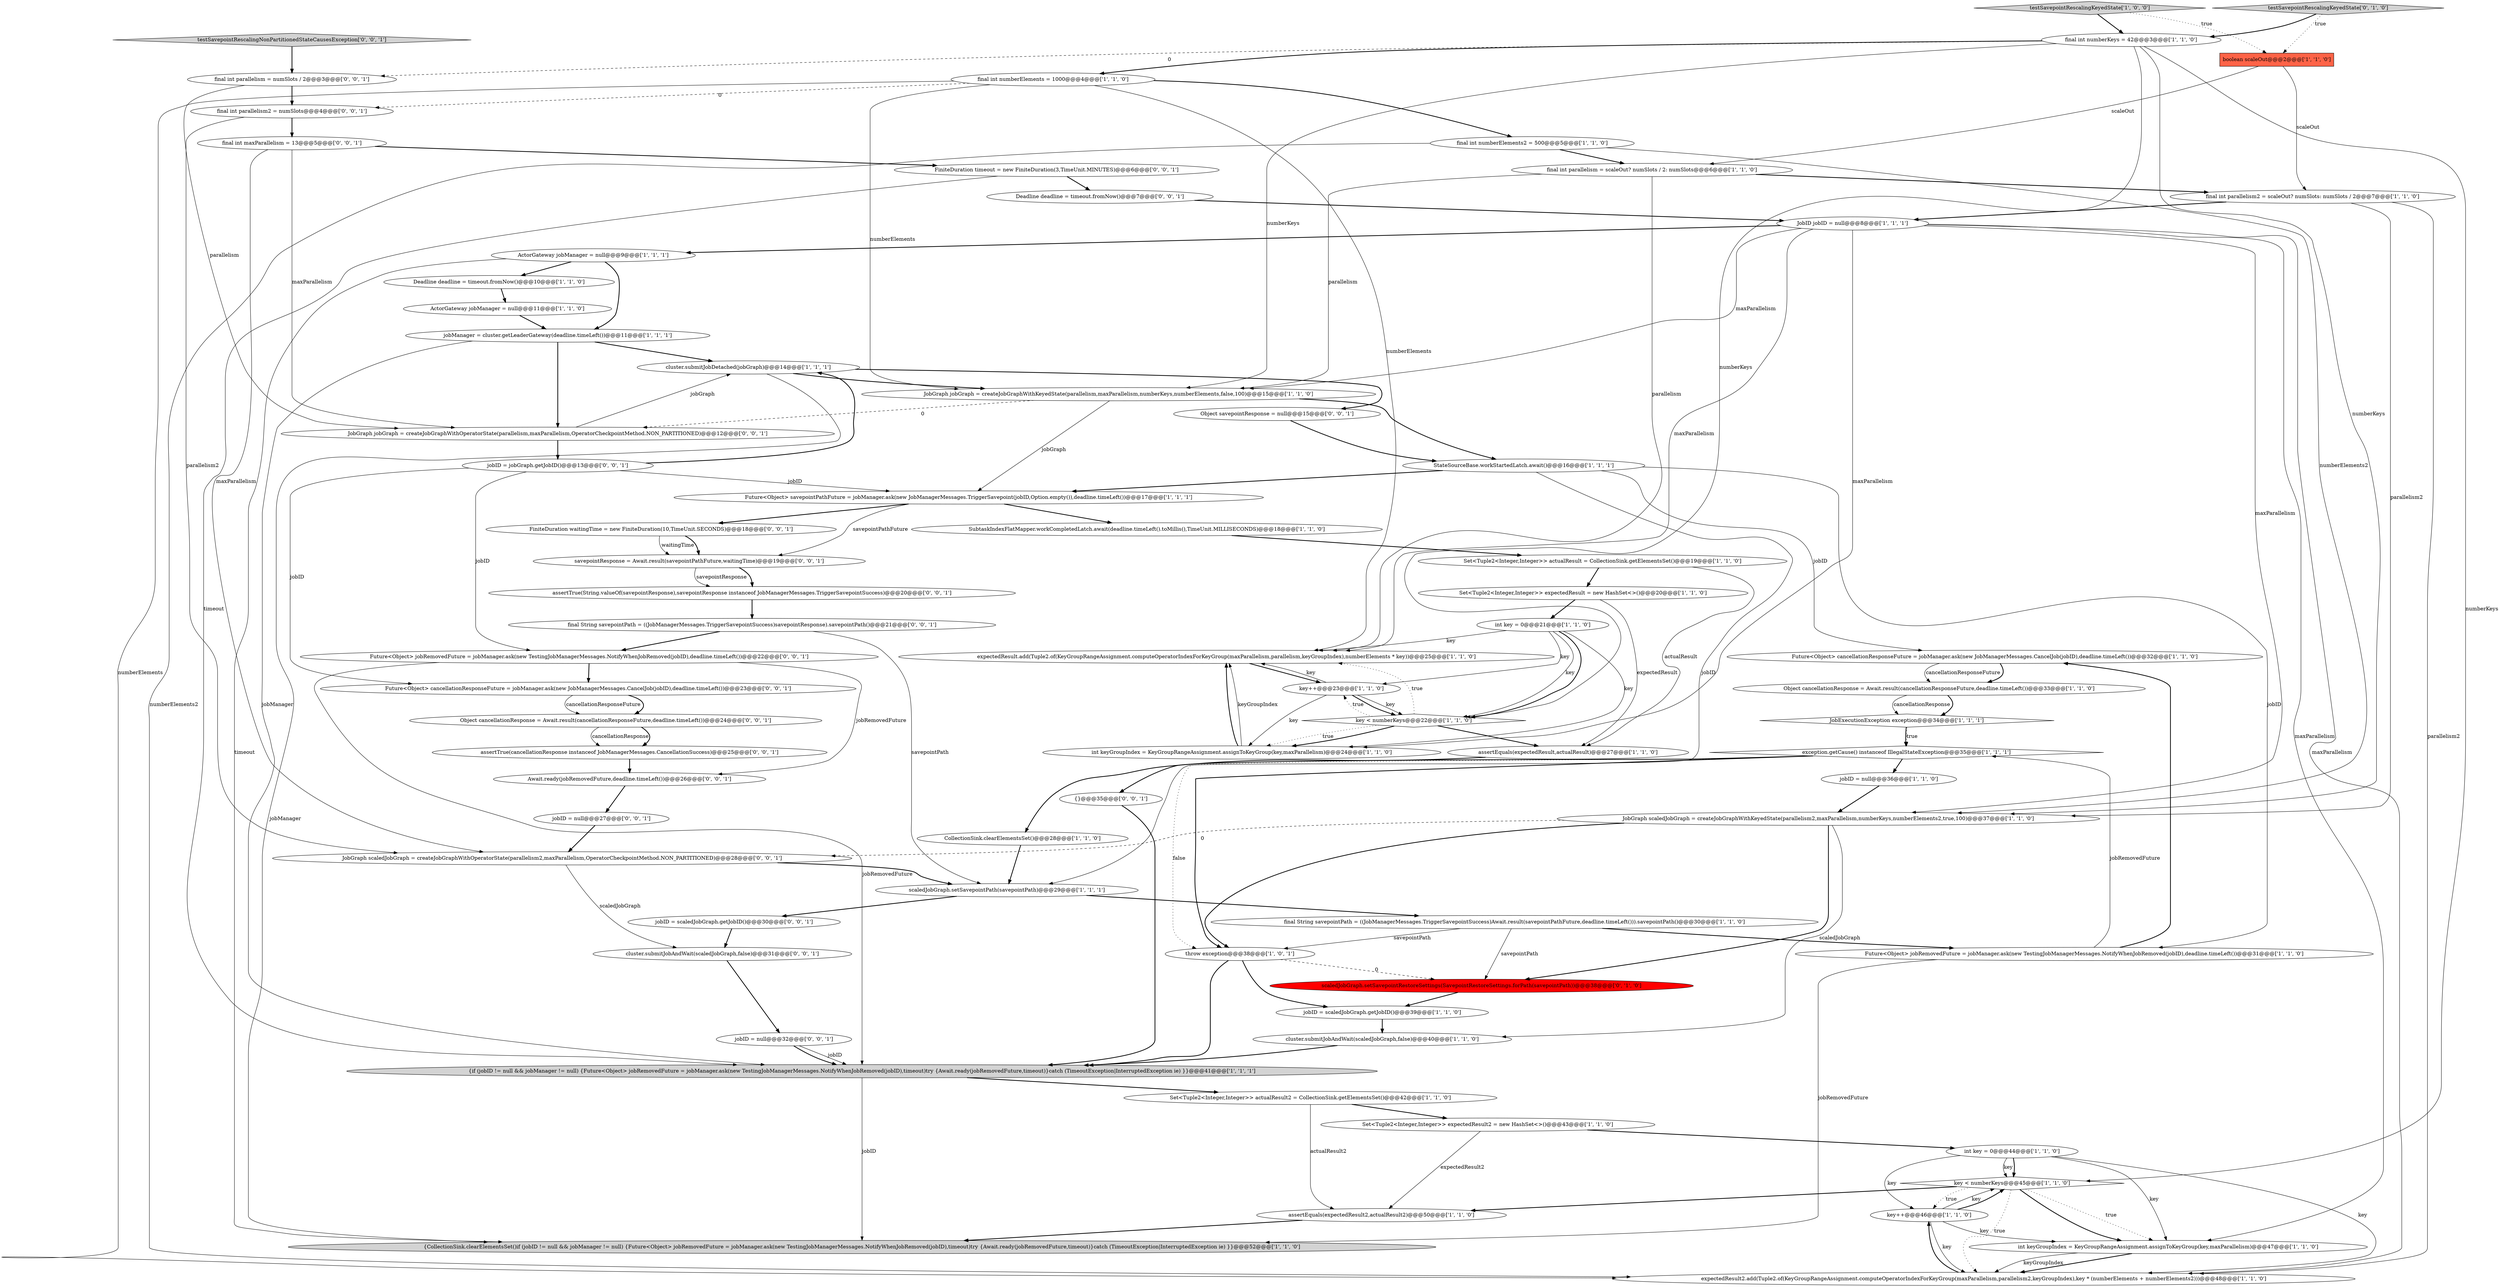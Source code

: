 digraph {
3 [style = filled, label = "{if (jobID != null && jobManager != null) {Future<Object> jobRemovedFuture = jobManager.ask(new TestingJobManagerMessages.NotifyWhenJobRemoved(jobID),timeout)try {Await.ready(jobRemovedFuture,timeout)}catch (TimeoutException|InterruptedException ie) }}@@@41@@@['1', '1', '1']", fillcolor = lightgray, shape = ellipse image = "AAA0AAABBB1BBB"];
57 [style = filled, label = "Future<Object> cancellationResponseFuture = jobManager.ask(new JobManagerMessages.CancelJob(jobID),deadline.timeLeft())@@@23@@@['0', '0', '1']", fillcolor = white, shape = ellipse image = "AAA0AAABBB3BBB"];
0 [style = filled, label = "expectedResult.add(Tuple2.of(KeyGroupRangeAssignment.computeOperatorIndexForKeyGroup(maxParallelism,parallelism,keyGroupIndex),numberElements * key))@@@25@@@['1', '1', '0']", fillcolor = white, shape = ellipse image = "AAA0AAABBB1BBB"];
70 [style = filled, label = "Await.ready(jobRemovedFuture,deadline.timeLeft())@@@26@@@['0', '0', '1']", fillcolor = white, shape = ellipse image = "AAA0AAABBB3BBB"];
25 [style = filled, label = "Future<Object> cancellationResponseFuture = jobManager.ask(new JobManagerMessages.CancelJob(jobID),deadline.timeLeft())@@@32@@@['1', '1', '0']", fillcolor = white, shape = ellipse image = "AAA0AAABBB1BBB"];
14 [style = filled, label = "int key = 0@@@44@@@['1', '1', '0']", fillcolor = white, shape = ellipse image = "AAA0AAABBB1BBB"];
44 [style = filled, label = "Deadline deadline = timeout.fromNow()@@@10@@@['1', '1', '0']", fillcolor = white, shape = ellipse image = "AAA0AAABBB1BBB"];
30 [style = filled, label = "key < numberKeys@@@45@@@['1', '1', '0']", fillcolor = white, shape = diamond image = "AAA0AAABBB1BBB"];
58 [style = filled, label = "JobGraph scaledJobGraph = createJobGraphWithOperatorState(parallelism2,maxParallelism,OperatorCheckpointMethod.NON_PARTITIONED)@@@28@@@['0', '0', '1']", fillcolor = white, shape = ellipse image = "AAA0AAABBB3BBB"];
17 [style = filled, label = "{CollectionSink.clearElementsSet()if (jobID != null && jobManager != null) {Future<Object> jobRemovedFuture = jobManager.ask(new TestingJobManagerMessages.NotifyWhenJobRemoved(jobID),timeout)try {Await.ready(jobRemovedFuture,timeout)}catch (TimeoutException|InterruptedException ie) }}@@@52@@@['1', '1', '0']", fillcolor = lightgray, shape = ellipse image = "AAA0AAABBB1BBB"];
72 [style = filled, label = "JobGraph jobGraph = createJobGraphWithOperatorState(parallelism,maxParallelism,OperatorCheckpointMethod.NON_PARTITIONED)@@@12@@@['0', '0', '1']", fillcolor = white, shape = ellipse image = "AAA0AAABBB3BBB"];
63 [style = filled, label = "final int parallelism2 = numSlots@@@4@@@['0', '0', '1']", fillcolor = white, shape = ellipse image = "AAA0AAABBB3BBB"];
18 [style = filled, label = "ActorGateway jobManager = null@@@11@@@['1', '1', '0']", fillcolor = white, shape = ellipse image = "AAA0AAABBB1BBB"];
13 [style = filled, label = "JobID jobID = null@@@8@@@['1', '1', '1']", fillcolor = white, shape = ellipse image = "AAA0AAABBB1BBB"];
47 [style = filled, label = "cluster.submitJobDetached(jobGraph)@@@14@@@['1', '1', '1']", fillcolor = white, shape = ellipse image = "AAA0AAABBB1BBB"];
65 [style = filled, label = "final int parallelism = numSlots / 2@@@3@@@['0', '0', '1']", fillcolor = white, shape = ellipse image = "AAA0AAABBB3BBB"];
37 [style = filled, label = "key < numberKeys@@@22@@@['1', '1', '0']", fillcolor = white, shape = diamond image = "AAA0AAABBB1BBB"];
46 [style = filled, label = "key++@@@46@@@['1', '1', '0']", fillcolor = white, shape = ellipse image = "AAA0AAABBB1BBB"];
71 [style = filled, label = "cluster.submitJobAndWait(scaledJobGraph,false)@@@31@@@['0', '0', '1']", fillcolor = white, shape = ellipse image = "AAA0AAABBB3BBB"];
56 [style = filled, label = "{}@@@35@@@['0', '0', '1']", fillcolor = white, shape = ellipse image = "AAA0AAABBB3BBB"];
10 [style = filled, label = "expectedResult2.add(Tuple2.of(KeyGroupRangeAssignment.computeOperatorIndexForKeyGroup(maxParallelism,parallelism2,keyGroupIndex),key * (numberElements + numberElements2)))@@@48@@@['1', '1', '0']", fillcolor = white, shape = ellipse image = "AAA0AAABBB1BBB"];
73 [style = filled, label = "Object cancellationResponse = Await.result(cancellationResponseFuture,deadline.timeLeft())@@@24@@@['0', '0', '1']", fillcolor = white, shape = ellipse image = "AAA0AAABBB3BBB"];
54 [style = filled, label = "jobID = jobGraph.getJobID()@@@13@@@['0', '0', '1']", fillcolor = white, shape = ellipse image = "AAA0AAABBB3BBB"];
50 [style = filled, label = "final String savepointPath = ((JobManagerMessages.TriggerSavepointSuccess)savepointResponse).savepointPath()@@@21@@@['0', '0', '1']", fillcolor = white, shape = ellipse image = "AAA0AAABBB3BBB"];
36 [style = filled, label = "jobManager = cluster.getLeaderGateway(deadline.timeLeft())@@@11@@@['1', '1', '1']", fillcolor = white, shape = ellipse image = "AAA0AAABBB1BBB"];
32 [style = filled, label = "Future<Object> jobRemovedFuture = jobManager.ask(new TestingJobManagerMessages.NotifyWhenJobRemoved(jobID),deadline.timeLeft())@@@31@@@['1', '1', '0']", fillcolor = white, shape = ellipse image = "AAA0AAABBB1BBB"];
12 [style = filled, label = "exception.getCause() instanceof IllegalStateException@@@35@@@['1', '1', '1']", fillcolor = white, shape = diamond image = "AAA0AAABBB1BBB"];
48 [style = filled, label = "scaledJobGraph.setSavepointRestoreSettings(SavepointRestoreSettings.forPath(savepointPath))@@@38@@@['0', '1', '0']", fillcolor = red, shape = ellipse image = "AAA1AAABBB2BBB"];
22 [style = filled, label = "throw exception@@@38@@@['1', '0', '1']", fillcolor = white, shape = ellipse image = "AAA0AAABBB1BBB"];
43 [style = filled, label = "int keyGroupIndex = KeyGroupRangeAssignment.assignToKeyGroup(key,maxParallelism)@@@24@@@['1', '1', '0']", fillcolor = white, shape = ellipse image = "AAA0AAABBB1BBB"];
59 [style = filled, label = "Deadline deadline = timeout.fromNow()@@@7@@@['0', '0', '1']", fillcolor = white, shape = ellipse image = "AAA0AAABBB3BBB"];
9 [style = filled, label = "final int numberKeys = 42@@@3@@@['1', '1', '0']", fillcolor = white, shape = ellipse image = "AAA0AAABBB1BBB"];
53 [style = filled, label = "FiniteDuration waitingTime = new FiniteDuration(10,TimeUnit.SECONDS)@@@18@@@['0', '0', '1']", fillcolor = white, shape = ellipse image = "AAA0AAABBB3BBB"];
20 [style = filled, label = "ActorGateway jobManager = null@@@9@@@['1', '1', '1']", fillcolor = white, shape = ellipse image = "AAA0AAABBB1BBB"];
21 [style = filled, label = "boolean scaleOut@@@2@@@['1', '1', '0']", fillcolor = tomato, shape = box image = "AAA0AAABBB1BBB"];
35 [style = filled, label = "int keyGroupIndex = KeyGroupRangeAssignment.assignToKeyGroup(key,maxParallelism)@@@47@@@['1', '1', '0']", fillcolor = white, shape = ellipse image = "AAA0AAABBB1BBB"];
39 [style = filled, label = "assertEquals(expectedResult2,actualResult2)@@@50@@@['1', '1', '0']", fillcolor = white, shape = ellipse image = "AAA0AAABBB1BBB"];
5 [style = filled, label = "Set<Tuple2<Integer,Integer>> expectedResult2 = new HashSet<>()@@@43@@@['1', '1', '0']", fillcolor = white, shape = ellipse image = "AAA0AAABBB1BBB"];
52 [style = filled, label = "assertTrue(cancellationResponse instanceof JobManagerMessages.CancellationSuccess)@@@25@@@['0', '0', '1']", fillcolor = white, shape = ellipse image = "AAA0AAABBB3BBB"];
15 [style = filled, label = "CollectionSink.clearElementsSet()@@@28@@@['1', '1', '0']", fillcolor = white, shape = ellipse image = "AAA0AAABBB1BBB"];
4 [style = filled, label = "Future<Object> savepointPathFuture = jobManager.ask(new JobManagerMessages.TriggerSavepoint(jobID,Option.empty()),deadline.timeLeft())@@@17@@@['1', '1', '1']", fillcolor = white, shape = ellipse image = "AAA0AAABBB1BBB"];
6 [style = filled, label = "testSavepointRescalingKeyedState['1', '0', '0']", fillcolor = lightgray, shape = diamond image = "AAA0AAABBB1BBB"];
45 [style = filled, label = "Set<Tuple2<Integer,Integer>> actualResult = CollectionSink.getElementsSet()@@@19@@@['1', '1', '0']", fillcolor = white, shape = ellipse image = "AAA0AAABBB1BBB"];
8 [style = filled, label = "jobID = scaledJobGraph.getJobID()@@@39@@@['1', '1', '0']", fillcolor = white, shape = ellipse image = "AAA0AAABBB1BBB"];
62 [style = filled, label = "testSavepointRescalingNonPartitionedStateCausesException['0', '0', '1']", fillcolor = lightgray, shape = diamond image = "AAA0AAABBB3BBB"];
16 [style = filled, label = "Object cancellationResponse = Await.result(cancellationResponseFuture,deadline.timeLeft())@@@33@@@['1', '1', '0']", fillcolor = white, shape = ellipse image = "AAA0AAABBB1BBB"];
68 [style = filled, label = "Object savepointResponse = null@@@15@@@['0', '0', '1']", fillcolor = white, shape = ellipse image = "AAA0AAABBB3BBB"];
11 [style = filled, label = "final int parallelism = scaleOut? numSlots / 2: numSlots@@@6@@@['1', '1', '0']", fillcolor = white, shape = ellipse image = "AAA0AAABBB1BBB"];
29 [style = filled, label = "Set<Tuple2<Integer,Integer>> expectedResult = new HashSet<>()@@@20@@@['1', '1', '0']", fillcolor = white, shape = ellipse image = "AAA0AAABBB1BBB"];
40 [style = filled, label = "SubtaskIndexFlatMapper.workCompletedLatch.await(deadline.timeLeft().toMillis(),TimeUnit.MILLISECONDS)@@@18@@@['1', '1', '0']", fillcolor = white, shape = ellipse image = "AAA0AAABBB1BBB"];
19 [style = filled, label = "final int numberElements2 = 500@@@5@@@['1', '1', '0']", fillcolor = white, shape = ellipse image = "AAA0AAABBB1BBB"];
7 [style = filled, label = "jobID = null@@@36@@@['1', '1', '0']", fillcolor = white, shape = ellipse image = "AAA0AAABBB1BBB"];
61 [style = filled, label = "jobID = scaledJobGraph.getJobID()@@@30@@@['0', '0', '1']", fillcolor = white, shape = ellipse image = "AAA0AAABBB3BBB"];
49 [style = filled, label = "testSavepointRescalingKeyedState['0', '1', '0']", fillcolor = lightgray, shape = diamond image = "AAA0AAABBB2BBB"];
27 [style = filled, label = "JobExecutionException exception@@@34@@@['1', '1', '1']", fillcolor = white, shape = diamond image = "AAA0AAABBB1BBB"];
31 [style = filled, label = "Set<Tuple2<Integer,Integer>> actualResult2 = CollectionSink.getElementsSet()@@@42@@@['1', '1', '0']", fillcolor = white, shape = ellipse image = "AAA0AAABBB1BBB"];
42 [style = filled, label = "final String savepointPath = ((JobManagerMessages.TriggerSavepointSuccess)Await.result(savepointPathFuture,deadline.timeLeft())).savepointPath()@@@30@@@['1', '1', '0']", fillcolor = white, shape = ellipse image = "AAA0AAABBB1BBB"];
33 [style = filled, label = "JobGraph scaledJobGraph = createJobGraphWithKeyedState(parallelism2,maxParallelism,numberKeys,numberElements2,true,100)@@@37@@@['1', '1', '0']", fillcolor = white, shape = ellipse image = "AAA0AAABBB1BBB"];
1 [style = filled, label = "int key = 0@@@21@@@['1', '1', '0']", fillcolor = white, shape = ellipse image = "AAA0AAABBB1BBB"];
67 [style = filled, label = "jobID = null@@@32@@@['0', '0', '1']", fillcolor = white, shape = ellipse image = "AAA0AAABBB3BBB"];
2 [style = filled, label = "final int numberElements = 1000@@@4@@@['1', '1', '0']", fillcolor = white, shape = ellipse image = "AAA0AAABBB1BBB"];
34 [style = filled, label = "cluster.submitJobAndWait(scaledJobGraph,false)@@@40@@@['1', '1', '0']", fillcolor = white, shape = ellipse image = "AAA0AAABBB1BBB"];
55 [style = filled, label = "savepointResponse = Await.result(savepointPathFuture,waitingTime)@@@19@@@['0', '0', '1']", fillcolor = white, shape = ellipse image = "AAA0AAABBB3BBB"];
24 [style = filled, label = "key++@@@23@@@['1', '1', '0']", fillcolor = white, shape = ellipse image = "AAA0AAABBB1BBB"];
69 [style = filled, label = "Future<Object> jobRemovedFuture = jobManager.ask(new TestingJobManagerMessages.NotifyWhenJobRemoved(jobID),deadline.timeLeft())@@@22@@@['0', '0', '1']", fillcolor = white, shape = ellipse image = "AAA0AAABBB3BBB"];
28 [style = filled, label = "JobGraph jobGraph = createJobGraphWithKeyedState(parallelism,maxParallelism,numberKeys,numberElements,false,100)@@@15@@@['1', '1', '0']", fillcolor = white, shape = ellipse image = "AAA0AAABBB1BBB"];
41 [style = filled, label = "scaledJobGraph.setSavepointPath(savepointPath)@@@29@@@['1', '1', '1']", fillcolor = white, shape = ellipse image = "AAA0AAABBB1BBB"];
38 [style = filled, label = "assertEquals(expectedResult,actualResult)@@@27@@@['1', '1', '0']", fillcolor = white, shape = ellipse image = "AAA0AAABBB1BBB"];
66 [style = filled, label = "assertTrue(String.valueOf(savepointResponse),savepointResponse instanceof JobManagerMessages.TriggerSavepointSuccess)@@@20@@@['0', '0', '1']", fillcolor = white, shape = ellipse image = "AAA0AAABBB3BBB"];
60 [style = filled, label = "FiniteDuration timeout = new FiniteDuration(3,TimeUnit.MINUTES)@@@6@@@['0', '0', '1']", fillcolor = white, shape = ellipse image = "AAA0AAABBB3BBB"];
23 [style = filled, label = "StateSourceBase.workStartedLatch.await()@@@16@@@['1', '1', '1']", fillcolor = white, shape = ellipse image = "AAA0AAABBB1BBB"];
64 [style = filled, label = "jobID = null@@@27@@@['0', '0', '1']", fillcolor = white, shape = ellipse image = "AAA0AAABBB3BBB"];
26 [style = filled, label = "final int parallelism2 = scaleOut? numSlots: numSlots / 2@@@7@@@['1', '1', '0']", fillcolor = white, shape = ellipse image = "AAA0AAABBB1BBB"];
51 [style = filled, label = "final int maxParallelism = 13@@@5@@@['0', '0', '1']", fillcolor = white, shape = ellipse image = "AAA0AAABBB3BBB"];
14->10 [style = solid, label="key"];
11->28 [style = solid, label="parallelism"];
70->64 [style = bold, label=""];
4->53 [style = bold, label=""];
9->37 [style = solid, label="numberKeys"];
56->3 [style = bold, label=""];
60->3 [style = solid, label="timeout"];
19->11 [style = bold, label=""];
73->52 [style = solid, label="cancellationResponse"];
69->70 [style = solid, label="jobRemovedFuture"];
38->15 [style = bold, label=""];
12->7 [style = bold, label=""];
22->8 [style = bold, label=""];
46->30 [style = solid, label="key"];
37->43 [style = bold, label=""];
71->67 [style = bold, label=""];
67->3 [style = solid, label="jobID"];
12->22 [style = dotted, label="false"];
37->38 [style = bold, label=""];
13->43 [style = solid, label="maxParallelism"];
0->24 [style = bold, label=""];
66->50 [style = bold, label=""];
62->65 [style = bold, label=""];
30->46 [style = dotted, label="true"];
32->25 [style = bold, label=""];
33->48 [style = bold, label=""];
15->41 [style = bold, label=""];
43->0 [style = bold, label=""];
35->10 [style = bold, label=""];
44->18 [style = bold, label=""];
29->1 [style = bold, label=""];
67->3 [style = bold, label=""];
41->42 [style = bold, label=""];
46->35 [style = solid, label="key"];
12->22 [style = bold, label=""];
58->71 [style = solid, label="scaledJobGraph"];
32->12 [style = solid, label="jobRemovedFuture"];
8->34 [style = bold, label=""];
1->0 [style = solid, label="key"];
65->72 [style = solid, label="parallelism"];
14->30 [style = bold, label=""];
27->12 [style = bold, label=""];
50->69 [style = bold, label=""];
63->51 [style = bold, label=""];
9->2 [style = bold, label=""];
33->34 [style = solid, label="scaledJobGraph"];
31->5 [style = bold, label=""];
47->28 [style = bold, label=""];
31->39 [style = solid, label="actualResult2"];
9->65 [style = dashed, label="0"];
24->43 [style = solid, label="key"];
13->10 [style = solid, label="maxParallelism"];
61->71 [style = bold, label=""];
23->25 [style = solid, label="jobID"];
63->58 [style = solid, label="parallelism2"];
54->69 [style = solid, label="jobID"];
2->0 [style = solid, label="numberElements"];
26->33 [style = solid, label="parallelism2"];
54->57 [style = solid, label="jobID"];
9->30 [style = solid, label="numberKeys"];
45->29 [style = bold, label=""];
26->13 [style = bold, label=""];
41->61 [style = bold, label=""];
7->33 [style = bold, label=""];
20->17 [style = solid, label="timeout"];
51->60 [style = bold, label=""];
11->0 [style = solid, label="parallelism"];
49->21 [style = dotted, label="true"];
21->26 [style = solid, label="scaleOut"];
3->17 [style = solid, label="jobID"];
46->10 [style = solid, label="key"];
42->32 [style = bold, label=""];
72->47 [style = solid, label="jobGraph"];
36->3 [style = solid, label="jobManager"];
45->38 [style = solid, label="actualResult"];
55->66 [style = bold, label=""];
11->26 [style = bold, label=""];
13->28 [style = solid, label="maxParallelism"];
47->17 [style = solid, label="jobManager"];
5->39 [style = solid, label="expectedResult2"];
73->52 [style = bold, label=""];
42->48 [style = solid, label="savepointPath"];
51->58 [style = solid, label="maxParallelism"];
53->55 [style = solid, label="waitingTime"];
21->11 [style = solid, label="scaleOut"];
16->27 [style = bold, label=""];
2->10 [style = solid, label="numberElements"];
1->24 [style = solid, label="key"];
2->28 [style = solid, label="numberElements"];
13->0 [style = solid, label="maxParallelism"];
30->10 [style = dotted, label="true"];
36->72 [style = bold, label=""];
13->35 [style = solid, label="maxParallelism"];
51->72 [style = solid, label="maxParallelism"];
19->10 [style = solid, label="numberElements2"];
54->4 [style = solid, label="jobID"];
25->16 [style = bold, label=""];
28->4 [style = solid, label="jobGraph"];
24->0 [style = solid, label="key"];
14->46 [style = solid, label="key"];
1->37 [style = solid, label="key"];
32->17 [style = solid, label="jobRemovedFuture"];
52->70 [style = bold, label=""];
25->16 [style = solid, label="cancellationResponseFuture"];
37->43 [style = dotted, label="true"];
46->30 [style = bold, label=""];
30->35 [style = bold, label=""];
9->33 [style = solid, label="numberKeys"];
39->17 [style = bold, label=""];
28->23 [style = bold, label=""];
12->56 [style = bold, label=""];
37->0 [style = dotted, label="true"];
14->30 [style = solid, label="key"];
6->21 [style = dotted, label="true"];
64->58 [style = bold, label=""];
19->33 [style = solid, label="numberElements2"];
33->58 [style = dashed, label="0"];
28->72 [style = dashed, label="0"];
65->63 [style = bold, label=""];
33->22 [style = bold, label=""];
20->36 [style = bold, label=""];
22->48 [style = dashed, label="0"];
1->37 [style = bold, label=""];
2->63 [style = dashed, label="0"];
53->55 [style = bold, label=""];
4->40 [style = bold, label=""];
36->47 [style = bold, label=""];
2->19 [style = bold, label=""];
23->41 [style = solid, label="jobID"];
3->31 [style = bold, label=""];
55->66 [style = solid, label="savepointResponse"];
14->35 [style = solid, label="key"];
26->10 [style = solid, label="parallelism2"];
37->24 [style = dotted, label="true"];
10->46 [style = bold, label=""];
69->57 [style = bold, label=""];
69->3 [style = solid, label="jobRemovedFuture"];
23->4 [style = bold, label=""];
47->68 [style = bold, label=""];
23->32 [style = solid, label="jobID"];
57->73 [style = bold, label=""];
72->54 [style = bold, label=""];
24->37 [style = solid, label="key"];
42->22 [style = solid, label="savepointPath"];
18->36 [style = bold, label=""];
1->43 [style = solid, label="key"];
5->14 [style = bold, label=""];
48->8 [style = bold, label=""];
60->59 [style = bold, label=""];
27->12 [style = dotted, label="true"];
9->28 [style = solid, label="numberKeys"];
16->27 [style = solid, label="cancellationResponse"];
58->41 [style = bold, label=""];
13->33 [style = solid, label="maxParallelism"];
20->44 [style = bold, label=""];
29->38 [style = solid, label="expectedResult"];
22->3 [style = bold, label=""];
54->47 [style = bold, label=""];
34->3 [style = bold, label=""];
30->35 [style = dotted, label="true"];
35->10 [style = solid, label="keyGroupIndex"];
43->0 [style = solid, label="keyGroupIndex"];
57->73 [style = solid, label="cancellationResponseFuture"];
24->37 [style = bold, label=""];
59->13 [style = bold, label=""];
30->39 [style = bold, label=""];
40->45 [style = bold, label=""];
4->55 [style = solid, label="savepointPathFuture"];
6->9 [style = bold, label=""];
49->9 [style = bold, label=""];
50->41 [style = solid, label="savepointPath"];
68->23 [style = bold, label=""];
13->20 [style = bold, label=""];
}

